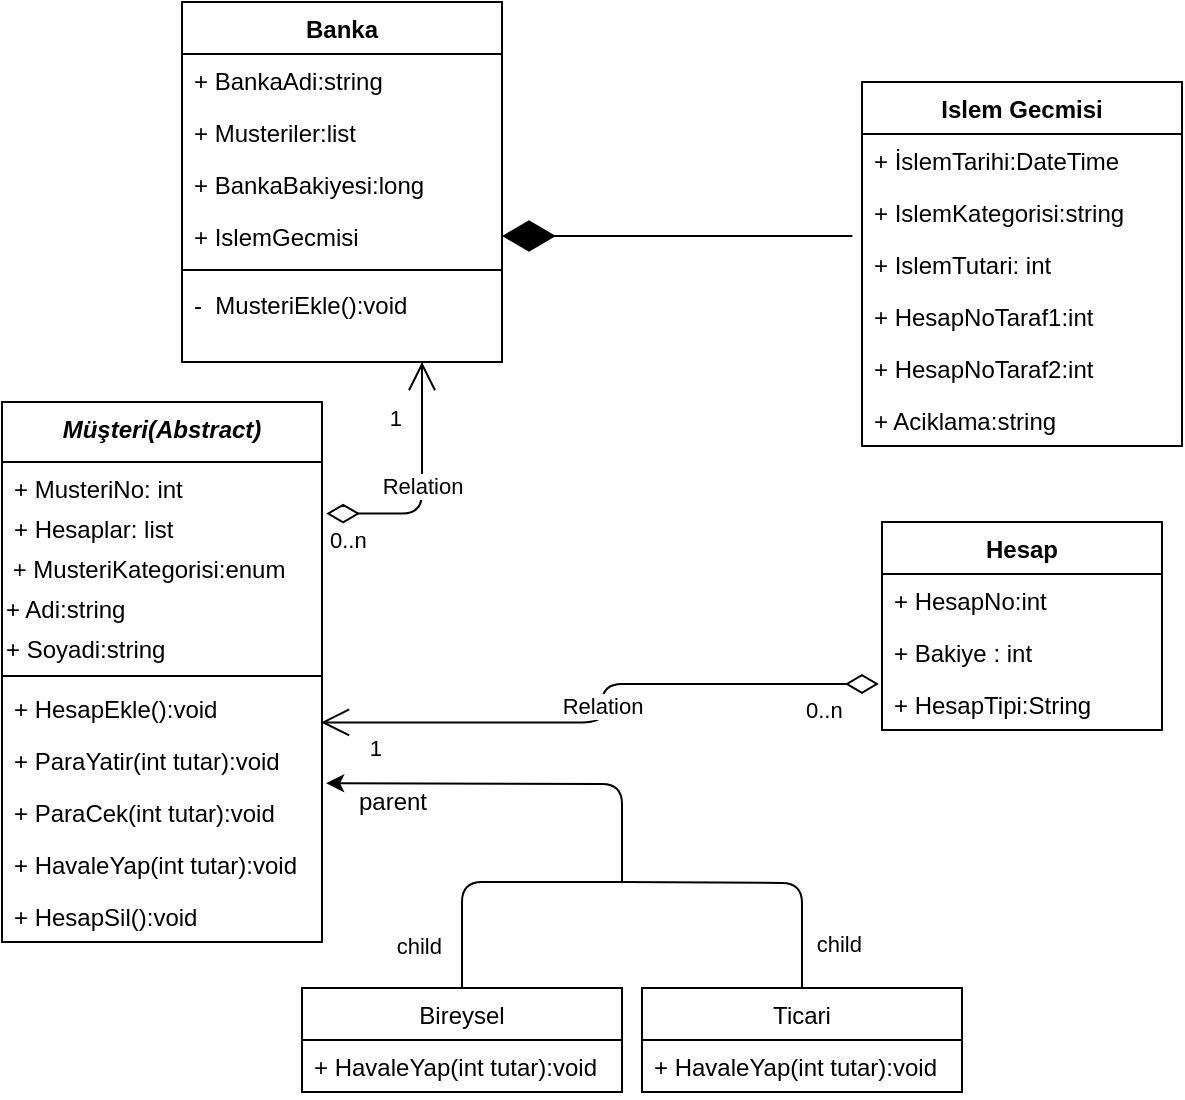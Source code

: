 <mxfile version="13.9.9" type="device"><diagram id="C5RBs43oDa-KdzZeNtuy" name="Page-1"><mxGraphModel dx="1024" dy="584" grid="1" gridSize="10" guides="1" tooltips="1" connect="1" arrows="1" fold="1" page="1" pageScale="1" pageWidth="827" pageHeight="1169" math="0" shadow="0"><root><mxCell id="WIyWlLk6GJQsqaUBKTNV-0"/><mxCell id="WIyWlLk6GJQsqaUBKTNV-1" parent="WIyWlLk6GJQsqaUBKTNV-0"/><mxCell id="zkfFHV4jXpPFQw0GAbJ--0" value="Müşteri(Abstract)" style="swimlane;fontStyle=3;align=center;verticalAlign=top;childLayout=stackLayout;horizontal=1;startSize=30;horizontalStack=0;resizeParent=1;resizeLast=0;collapsible=1;marginBottom=0;rounded=0;shadow=0;strokeWidth=1;" parent="WIyWlLk6GJQsqaUBKTNV-1" vertex="1"><mxGeometry x="110" y="240" width="160" height="270" as="geometry"><mxRectangle x="230" y="140" width="160" height="26" as="alternateBounds"/></mxGeometry></mxCell><mxCell id="zkfFHV4jXpPFQw0GAbJ--1" value="+ MusteriNo: int" style="text;align=left;verticalAlign=top;spacingLeft=4;spacingRight=4;overflow=hidden;rotatable=0;points=[[0,0.5],[1,0.5]];portConstraint=eastwest;" parent="zkfFHV4jXpPFQw0GAbJ--0" vertex="1"><mxGeometry y="30" width="160" height="20" as="geometry"/></mxCell><mxCell id="zkfFHV4jXpPFQw0GAbJ--2" value="+ Hesaplar: list" style="text;align=left;verticalAlign=top;spacingLeft=4;spacingRight=4;overflow=hidden;rotatable=0;points=[[0,0.5],[1,0.5]];portConstraint=eastwest;rounded=0;shadow=0;html=0;" parent="zkfFHV4jXpPFQw0GAbJ--0" vertex="1"><mxGeometry y="50" width="160" height="24" as="geometry"/></mxCell><mxCell id="xIFcO-Xgm1PaCTiksctt-27" value="&amp;nbsp;+ MusteriKategorisi:enum" style="text;html=1;align=left;verticalAlign=middle;resizable=0;points=[];autosize=1;fontColor=#000000;" parent="zkfFHV4jXpPFQw0GAbJ--0" vertex="1"><mxGeometry y="74" width="160" height="20" as="geometry"/></mxCell><mxCell id="02Vz55Ern3dG1RlYDY1T-0" value="&lt;div&gt;&lt;span&gt;+ Adi:string&lt;/span&gt;&lt;/div&gt;" style="text;html=1;align=left;verticalAlign=middle;resizable=0;points=[];autosize=1;" parent="zkfFHV4jXpPFQw0GAbJ--0" vertex="1"><mxGeometry y="94" width="160" height="20" as="geometry"/></mxCell><mxCell id="02Vz55Ern3dG1RlYDY1T-1" value="+ Soyadi:string" style="text;html=1;align=left;verticalAlign=middle;resizable=0;points=[];autosize=1;" parent="zkfFHV4jXpPFQw0GAbJ--0" vertex="1"><mxGeometry y="114" width="160" height="20" as="geometry"/></mxCell><mxCell id="zkfFHV4jXpPFQw0GAbJ--4" value="" style="line;html=1;strokeWidth=1;align=left;verticalAlign=middle;spacingTop=-1;spacingLeft=3;spacingRight=3;rotatable=0;labelPosition=right;points=[];portConstraint=eastwest;" parent="zkfFHV4jXpPFQw0GAbJ--0" vertex="1"><mxGeometry y="134" width="160" height="6" as="geometry"/></mxCell><mxCell id="zkfFHV4jXpPFQw0GAbJ--5" value="+ HesapEkle():void" style="text;align=left;verticalAlign=top;spacingLeft=4;spacingRight=4;overflow=hidden;rotatable=0;points=[[0,0.5],[1,0.5]];portConstraint=eastwest;" parent="zkfFHV4jXpPFQw0GAbJ--0" vertex="1"><mxGeometry y="140" width="160" height="26" as="geometry"/></mxCell><mxCell id="xIFcO-Xgm1PaCTiksctt-13" value="+ ParaYatir(int tutar):void" style="text;align=left;verticalAlign=top;spacingLeft=4;spacingRight=4;overflow=hidden;rotatable=0;points=[[0,0.5],[1,0.5]];portConstraint=eastwest;rounded=0;shadow=0;html=0;" parent="zkfFHV4jXpPFQw0GAbJ--0" vertex="1"><mxGeometry y="166" width="160" height="26" as="geometry"/></mxCell><mxCell id="xIFcO-Xgm1PaCTiksctt-14" value="+ ParaCek(int tutar):void" style="text;align=left;verticalAlign=top;spacingLeft=4;spacingRight=4;overflow=hidden;rotatable=0;points=[[0,0.5],[1,0.5]];portConstraint=eastwest;rounded=0;shadow=0;html=0;" parent="zkfFHV4jXpPFQw0GAbJ--0" vertex="1"><mxGeometry y="192" width="160" height="26" as="geometry"/></mxCell><mxCell id="xIFcO-Xgm1PaCTiksctt-16" value="+ HavaleYap(int tutar):void" style="text;align=left;verticalAlign=top;spacingLeft=4;spacingRight=4;overflow=hidden;rotatable=0;points=[[0,0.5],[1,0.5]];portConstraint=eastwest;rounded=0;shadow=0;html=0;" parent="zkfFHV4jXpPFQw0GAbJ--0" vertex="1"><mxGeometry y="218" width="160" height="26" as="geometry"/></mxCell><mxCell id="xIFcO-Xgm1PaCTiksctt-17" value="+ HesapSil():void" style="text;align=left;verticalAlign=top;spacingLeft=4;spacingRight=4;overflow=hidden;rotatable=0;points=[[0,0.5],[1,0.5]];portConstraint=eastwest;rounded=0;shadow=0;html=0;" parent="zkfFHV4jXpPFQw0GAbJ--0" vertex="1"><mxGeometry y="244" width="160" height="26" as="geometry"/></mxCell><mxCell id="zkfFHV4jXpPFQw0GAbJ--17" value="Banka&#10;" style="swimlane;fontStyle=1;align=center;verticalAlign=top;childLayout=stackLayout;horizontal=1;startSize=26;horizontalStack=0;resizeParent=1;resizeLast=0;collapsible=1;marginBottom=0;rounded=0;shadow=0;strokeWidth=1;" parent="WIyWlLk6GJQsqaUBKTNV-1" vertex="1"><mxGeometry x="200" y="40" width="160" height="180" as="geometry"><mxRectangle x="550" y="140" width="160" height="26" as="alternateBounds"/></mxGeometry></mxCell><mxCell id="zkfFHV4jXpPFQw0GAbJ--18" value="+ BankaAdi:string" style="text;align=left;verticalAlign=top;spacingLeft=4;spacingRight=4;overflow=hidden;rotatable=0;points=[[0,0.5],[1,0.5]];portConstraint=eastwest;" parent="zkfFHV4jXpPFQw0GAbJ--17" vertex="1"><mxGeometry y="26" width="160" height="26" as="geometry"/></mxCell><mxCell id="zkfFHV4jXpPFQw0GAbJ--19" value="+ Musteriler:list" style="text;align=left;verticalAlign=top;spacingLeft=4;spacingRight=4;overflow=hidden;rotatable=0;points=[[0,0.5],[1,0.5]];portConstraint=eastwest;rounded=0;shadow=0;html=0;" parent="zkfFHV4jXpPFQw0GAbJ--17" vertex="1"><mxGeometry y="52" width="160" height="26" as="geometry"/></mxCell><mxCell id="zkfFHV4jXpPFQw0GAbJ--20" value="+ BankaBakiyesi:long" style="text;align=left;verticalAlign=top;spacingLeft=4;spacingRight=4;overflow=hidden;rotatable=0;points=[[0,0.5],[1,0.5]];portConstraint=eastwest;rounded=0;shadow=0;html=0;" parent="zkfFHV4jXpPFQw0GAbJ--17" vertex="1"><mxGeometry y="78" width="160" height="26" as="geometry"/></mxCell><mxCell id="zkfFHV4jXpPFQw0GAbJ--21" value="+ IslemGecmisi" style="text;align=left;verticalAlign=top;spacingLeft=4;spacingRight=4;overflow=hidden;rotatable=0;points=[[0,0.5],[1,0.5]];portConstraint=eastwest;rounded=0;shadow=0;html=0;" parent="zkfFHV4jXpPFQw0GAbJ--17" vertex="1"><mxGeometry y="104" width="160" height="26" as="geometry"/></mxCell><mxCell id="zkfFHV4jXpPFQw0GAbJ--23" value="" style="line;html=1;strokeWidth=1;align=left;verticalAlign=middle;spacingTop=-1;spacingLeft=3;spacingRight=3;rotatable=0;labelPosition=right;points=[];portConstraint=eastwest;" parent="zkfFHV4jXpPFQw0GAbJ--17" vertex="1"><mxGeometry y="130" width="160" height="8" as="geometry"/></mxCell><mxCell id="zkfFHV4jXpPFQw0GAbJ--24" value="-  MusteriEkle():void" style="text;align=left;verticalAlign=top;spacingLeft=4;spacingRight=4;overflow=hidden;rotatable=0;points=[[0,0.5],[1,0.5]];portConstraint=eastwest;" parent="zkfFHV4jXpPFQw0GAbJ--17" vertex="1"><mxGeometry y="138" width="160" height="26" as="geometry"/></mxCell><mxCell id="xIFcO-Xgm1PaCTiksctt-9" value="Islem Gecmisi" style="swimlane;fontStyle=1;childLayout=stackLayout;horizontal=1;startSize=26;fillColor=none;horizontalStack=0;resizeParent=1;resizeParentMax=0;resizeLast=0;collapsible=1;marginBottom=0;fontColor=#000000;" parent="WIyWlLk6GJQsqaUBKTNV-1" vertex="1"><mxGeometry x="540" y="80" width="160" height="182" as="geometry"/></mxCell><mxCell id="xIFcO-Xgm1PaCTiksctt-10" value="+ İslemTarihi:DateTime" style="text;strokeColor=none;fillColor=none;align=left;verticalAlign=top;spacingLeft=4;spacingRight=4;overflow=hidden;rotatable=0;points=[[0,0.5],[1,0.5]];portConstraint=eastwest;" parent="xIFcO-Xgm1PaCTiksctt-9" vertex="1"><mxGeometry y="26" width="160" height="26" as="geometry"/></mxCell><mxCell id="xIFcO-Xgm1PaCTiksctt-11" value="+ IslemKategorisi:string" style="text;strokeColor=none;fillColor=none;align=left;verticalAlign=top;spacingLeft=4;spacingRight=4;overflow=hidden;rotatable=0;points=[[0,0.5],[1,0.5]];portConstraint=eastwest;" parent="xIFcO-Xgm1PaCTiksctt-9" vertex="1"><mxGeometry y="52" width="160" height="26" as="geometry"/></mxCell><mxCell id="xIFcO-Xgm1PaCTiksctt-12" value="+ IslemTutari: int" style="text;strokeColor=none;fillColor=none;align=left;verticalAlign=top;spacingLeft=4;spacingRight=4;overflow=hidden;rotatable=0;points=[[0,0.5],[1,0.5]];portConstraint=eastwest;" parent="xIFcO-Xgm1PaCTiksctt-9" vertex="1"><mxGeometry y="78" width="160" height="26" as="geometry"/></mxCell><mxCell id="xIFcO-Xgm1PaCTiksctt-23" value="+ HesapNoTaraf1:int" style="text;strokeColor=none;fillColor=none;align=left;verticalAlign=top;spacingLeft=4;spacingRight=4;overflow=hidden;rotatable=0;points=[[0,0.5],[1,0.5]];portConstraint=eastwest;" parent="xIFcO-Xgm1PaCTiksctt-9" vertex="1"><mxGeometry y="104" width="160" height="26" as="geometry"/></mxCell><mxCell id="xIFcO-Xgm1PaCTiksctt-24" value="+ HesapNoTaraf2:int" style="text;strokeColor=none;fillColor=none;align=left;verticalAlign=top;spacingLeft=4;spacingRight=4;overflow=hidden;rotatable=0;points=[[0,0.5],[1,0.5]];portConstraint=eastwest;" parent="xIFcO-Xgm1PaCTiksctt-9" vertex="1"><mxGeometry y="130" width="160" height="26" as="geometry"/></mxCell><mxCell id="xIFcO-Xgm1PaCTiksctt-25" value="+ Aciklama:string" style="text;strokeColor=none;fillColor=none;align=left;verticalAlign=top;spacingLeft=4;spacingRight=4;overflow=hidden;rotatable=0;points=[[0,0.5],[1,0.5]];portConstraint=eastwest;" parent="xIFcO-Xgm1PaCTiksctt-9" vertex="1"><mxGeometry y="156" width="160" height="26" as="geometry"/></mxCell><mxCell id="xIFcO-Xgm1PaCTiksctt-19" value="Hesap" style="swimlane;fontStyle=1;childLayout=stackLayout;horizontal=1;startSize=26;fillColor=none;horizontalStack=0;resizeParent=1;resizeParentMax=0;resizeLast=0;collapsible=1;marginBottom=0;fontColor=#000000;" parent="WIyWlLk6GJQsqaUBKTNV-1" vertex="1"><mxGeometry x="550" y="300" width="140" height="104" as="geometry"/></mxCell><mxCell id="xIFcO-Xgm1PaCTiksctt-20" value="+ HesapNo:int" style="text;strokeColor=none;fillColor=none;align=left;verticalAlign=top;spacingLeft=4;spacingRight=4;overflow=hidden;rotatable=0;points=[[0,0.5],[1,0.5]];portConstraint=eastwest;" parent="xIFcO-Xgm1PaCTiksctt-19" vertex="1"><mxGeometry y="26" width="140" height="26" as="geometry"/></mxCell><mxCell id="aJhcLvc4Nda7A5-GEeJA-3" value="+ Bakiye : int" style="text;strokeColor=none;fillColor=none;align=left;verticalAlign=top;spacingLeft=4;spacingRight=4;overflow=hidden;rotatable=0;points=[[0,0.5],[1,0.5]];portConstraint=eastwest;" parent="xIFcO-Xgm1PaCTiksctt-19" vertex="1"><mxGeometry y="52" width="140" height="26" as="geometry"/></mxCell><mxCell id="xIFcO-Xgm1PaCTiksctt-21" value="+ HesapTipi:String" style="text;strokeColor=none;fillColor=none;align=left;verticalAlign=top;spacingLeft=4;spacingRight=4;overflow=hidden;rotatable=0;points=[[0,0.5],[1,0.5]];portConstraint=eastwest;" parent="xIFcO-Xgm1PaCTiksctt-19" vertex="1"><mxGeometry y="78" width="140" height="26" as="geometry"/></mxCell><mxCell id="aJhcLvc4Nda7A5-GEeJA-15" value="Relation" style="endArrow=open;html=1;endSize=12;startArrow=diamondThin;startSize=14;startFill=0;edgeStyle=orthogonalEdgeStyle;exitX=-0.011;exitY=0.115;exitDx=0;exitDy=0;exitPerimeter=0;entryX=0.997;entryY=0.777;entryDx=0;entryDy=0;entryPerimeter=0;" parent="WIyWlLk6GJQsqaUBKTNV-1" source="xIFcO-Xgm1PaCTiksctt-21" target="zkfFHV4jXpPFQw0GAbJ--5" edge="1"><mxGeometry relative="1" as="geometry"><mxPoint x="330" y="400" as="sourcePoint"/><mxPoint x="490" y="400" as="targetPoint"/></mxGeometry></mxCell><mxCell id="aJhcLvc4Nda7A5-GEeJA-16" value="0..n" style="edgeLabel;resizable=0;html=1;align=left;verticalAlign=top;" parent="aJhcLvc4Nda7A5-GEeJA-15" connectable="0" vertex="1"><mxGeometry x="-1" relative="1" as="geometry"><mxPoint x="-38.46" as="offset"/></mxGeometry></mxCell><mxCell id="aJhcLvc4Nda7A5-GEeJA-17" value="1" style="edgeLabel;resizable=0;html=1;align=right;verticalAlign=top;" parent="aJhcLvc4Nda7A5-GEeJA-15" connectable="0" vertex="1"><mxGeometry x="1" relative="1" as="geometry"><mxPoint x="30.74" as="offset"/></mxGeometry></mxCell><mxCell id="aJhcLvc4Nda7A5-GEeJA-18" value="Relation" style="endArrow=open;html=1;endSize=12;startArrow=diamondThin;startSize=14;startFill=0;edgeStyle=orthogonalEdgeStyle;exitX=1.013;exitY=0.242;exitDx=0;exitDy=0;exitPerimeter=0;entryX=0.75;entryY=1;entryDx=0;entryDy=0;" parent="WIyWlLk6GJQsqaUBKTNV-1" source="zkfFHV4jXpPFQw0GAbJ--2" target="zkfFHV4jXpPFQw0GAbJ--17" edge="1"><mxGeometry relative="1" as="geometry"><mxPoint x="330" y="400" as="sourcePoint"/><mxPoint x="490" y="400" as="targetPoint"/></mxGeometry></mxCell><mxCell id="aJhcLvc4Nda7A5-GEeJA-19" value="0..n" style="edgeLabel;resizable=0;html=1;align=left;verticalAlign=top;" parent="aJhcLvc4Nda7A5-GEeJA-18" connectable="0" vertex="1"><mxGeometry x="-1" relative="1" as="geometry"/></mxCell><mxCell id="aJhcLvc4Nda7A5-GEeJA-20" value="1" style="edgeLabel;resizable=0;html=1;align=right;verticalAlign=top;" parent="aJhcLvc4Nda7A5-GEeJA-18" connectable="0" vertex="1"><mxGeometry x="1" relative="1" as="geometry"><mxPoint x="-10" y="14.28" as="offset"/></mxGeometry></mxCell><mxCell id="aJhcLvc4Nda7A5-GEeJA-21" value="" style="endArrow=diamondThin;endFill=1;endSize=24;html=1;entryX=1;entryY=0.5;entryDx=0;entryDy=0;exitX=-0.03;exitY=0.962;exitDx=0;exitDy=0;exitPerimeter=0;" parent="WIyWlLk6GJQsqaUBKTNV-1" source="xIFcO-Xgm1PaCTiksctt-11" target="zkfFHV4jXpPFQw0GAbJ--21" edge="1"><mxGeometry width="160" relative="1" as="geometry"><mxPoint x="330" y="400" as="sourcePoint"/><mxPoint x="490" y="400" as="targetPoint"/></mxGeometry></mxCell><mxCell id="heYnp-DotkpFF9c-y2f5-0" value="Bireysel" style="swimlane;fontStyle=0;childLayout=stackLayout;horizontal=1;startSize=26;fillColor=none;horizontalStack=0;resizeParent=1;resizeParentMax=0;resizeLast=0;collapsible=1;marginBottom=0;" vertex="1" parent="WIyWlLk6GJQsqaUBKTNV-1"><mxGeometry x="260" y="533" width="160" height="52" as="geometry"/></mxCell><mxCell id="heYnp-DotkpFF9c-y2f5-1" value="+ HavaleYap(int tutar):void" style="text;strokeColor=none;fillColor=none;align=left;verticalAlign=top;spacingLeft=4;spacingRight=4;overflow=hidden;rotatable=0;points=[[0,0.5],[1,0.5]];portConstraint=eastwest;" vertex="1" parent="heYnp-DotkpFF9c-y2f5-0"><mxGeometry y="26" width="160" height="26" as="geometry"/></mxCell><mxCell id="heYnp-DotkpFF9c-y2f5-4" value="Ticari" style="swimlane;fontStyle=0;childLayout=stackLayout;horizontal=1;startSize=26;fillColor=none;horizontalStack=0;resizeParent=1;resizeParentMax=0;resizeLast=0;collapsible=1;marginBottom=0;" vertex="1" parent="WIyWlLk6GJQsqaUBKTNV-1"><mxGeometry x="430" y="533" width="160" height="52" as="geometry"/></mxCell><mxCell id="heYnp-DotkpFF9c-y2f5-5" value="+ HavaleYap(int tutar):void" style="text;strokeColor=none;fillColor=none;align=left;verticalAlign=top;spacingLeft=4;spacingRight=4;overflow=hidden;rotatable=0;points=[[0,0.5],[1,0.5]];portConstraint=eastwest;" vertex="1" parent="heYnp-DotkpFF9c-y2f5-4"><mxGeometry y="26" width="160" height="26" as="geometry"/></mxCell><mxCell id="heYnp-DotkpFF9c-y2f5-16" value="" style="endArrow=none;html=1;edgeStyle=orthogonalEdgeStyle;entryX=0.5;entryY=0;entryDx=0;entryDy=0;" edge="1" parent="WIyWlLk6GJQsqaUBKTNV-1" target="heYnp-DotkpFF9c-y2f5-4"><mxGeometry relative="1" as="geometry"><mxPoint x="420" y="480" as="sourcePoint"/><mxPoint x="490" y="500" as="targetPoint"/></mxGeometry></mxCell><mxCell id="heYnp-DotkpFF9c-y2f5-18" value="child" style="edgeLabel;resizable=0;html=1;align=right;verticalAlign=bottom;" connectable="0" vertex="1" parent="heYnp-DotkpFF9c-y2f5-16"><mxGeometry x="1" relative="1" as="geometry"><mxPoint x="30" y="-13" as="offset"/></mxGeometry></mxCell><mxCell id="heYnp-DotkpFF9c-y2f5-19" value="" style="endArrow=none;html=1;edgeStyle=orthogonalEdgeStyle;entryX=0.5;entryY=0;entryDx=0;entryDy=0;" edge="1" parent="WIyWlLk6GJQsqaUBKTNV-1" target="heYnp-DotkpFF9c-y2f5-0"><mxGeometry relative="1" as="geometry"><mxPoint x="420" y="480" as="sourcePoint"/><mxPoint x="490" y="500" as="targetPoint"/><Array as="points"><mxPoint x="340" y="480"/></Array></mxGeometry></mxCell><mxCell id="heYnp-DotkpFF9c-y2f5-21" value="child" style="edgeLabel;resizable=0;html=1;align=right;verticalAlign=bottom;" connectable="0" vertex="1" parent="heYnp-DotkpFF9c-y2f5-19"><mxGeometry x="1" relative="1" as="geometry"><mxPoint x="-10" y="-13" as="offset"/></mxGeometry></mxCell><mxCell id="heYnp-DotkpFF9c-y2f5-25" value="" style="endArrow=classic;html=1;entryX=1.013;entryY=-0.054;entryDx=0;entryDy=0;entryPerimeter=0;" edge="1" parent="WIyWlLk6GJQsqaUBKTNV-1" target="xIFcO-Xgm1PaCTiksctt-14"><mxGeometry width="50" height="50" relative="1" as="geometry"><mxPoint x="420" y="480" as="sourcePoint"/><mxPoint x="440" y="480" as="targetPoint"/><Array as="points"><mxPoint x="420" y="431"/></Array></mxGeometry></mxCell><mxCell id="heYnp-DotkpFF9c-y2f5-26" value="parent" style="text;html=1;align=center;verticalAlign=middle;resizable=0;points=[];autosize=1;" vertex="1" parent="WIyWlLk6GJQsqaUBKTNV-1"><mxGeometry x="280" y="430" width="50" height="20" as="geometry"/></mxCell></root></mxGraphModel></diagram></mxfile>